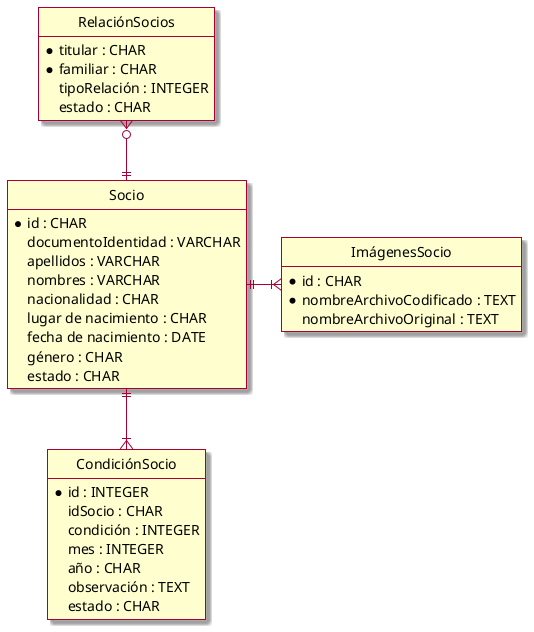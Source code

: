 @startuml u5
	hide circle
	skin rose
	hide empty members
	entity Socio {
		*id : CHAR
		documentoIdentidad : VARCHAR
		apellidos : VARCHAR
		nombres : VARCHAR
		nacionalidad : CHAR
		lugar de nacimiento : CHAR
		fecha de nacimiento : DATE
		género : CHAR
		estado : CHAR
	}
	entity CondiciónSocio {
		*id : INTEGER
		idSocio : CHAR
		condición : INTEGER
		mes : INTEGER
		año : CHAR
		observación : TEXT
		estado : CHAR
	}
	entity ImágenesSocio {
		*id : CHAR
		*nombreArchivoCodificado : TEXT
		nombreArchivoOriginal : TEXT
	}
	entity RelaciónSocios {
		*titular : CHAR
		*familiar : CHAR
		tipoRelación : INTEGER
		estado : CHAR
	}

	Socio ||-d-|{ CondiciónSocio
	Socio ||-r-|{ ImágenesSocio
	Socio ||-u-o{ RelaciónSocios
@enduml
